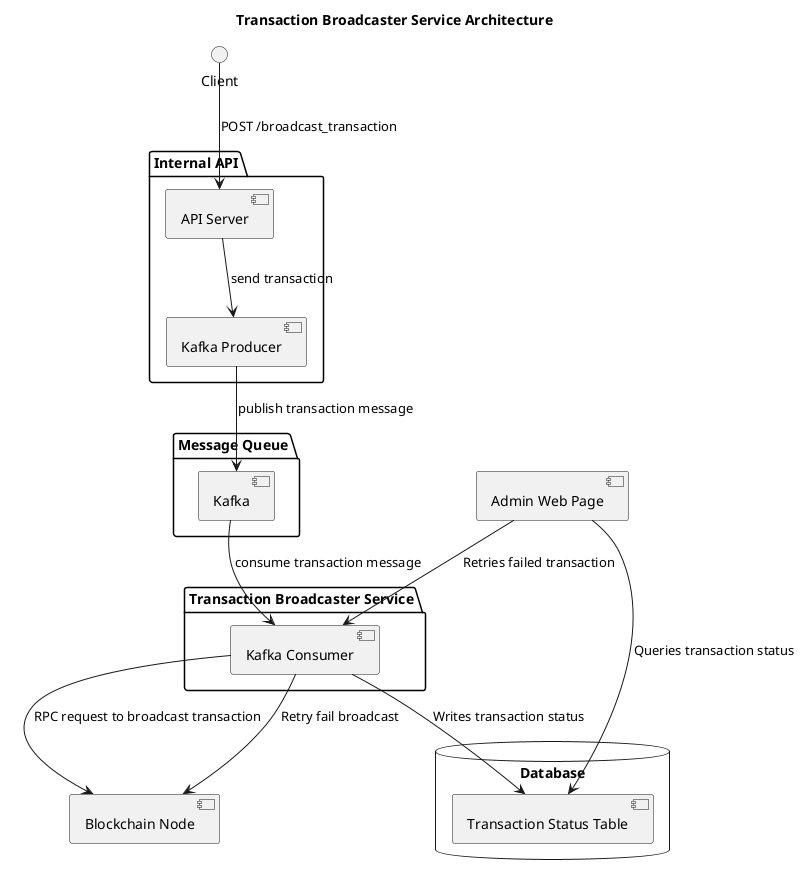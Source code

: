 @startuml
title Transaction Broadcaster Service Architecture

package "Internal API" {
  [API Server]
  [Kafka Producer]
}

package "Message Queue" {
  [Kafka]
}

package "Transaction Broadcaster Service" {
  [Kafka Consumer]
}

database "Database" {
  [Transaction Status Table]
}
 
Client --> [API Server] : POST /broadcast_transaction
[API Server] --> [Kafka Producer] : send transaction
[Kafka Producer] --> [Kafka] : publish transaction message

[Kafka] --> [Kafka Consumer]: consume transaction message

[Kafka Consumer] --> [Blockchain Node] : RPC request to broadcast transaction
[Kafka Consumer] --> [Blockchain Node] : Retry fail broadcast

[Kafka Consumer] --> [Transaction Status Table] : Writes transaction status

[Admin Web Page] --> [Transaction Status Table] : Queries transaction status
[Admin Web Page] --> [Kafka Consumer] : Retries failed transaction

@enduml